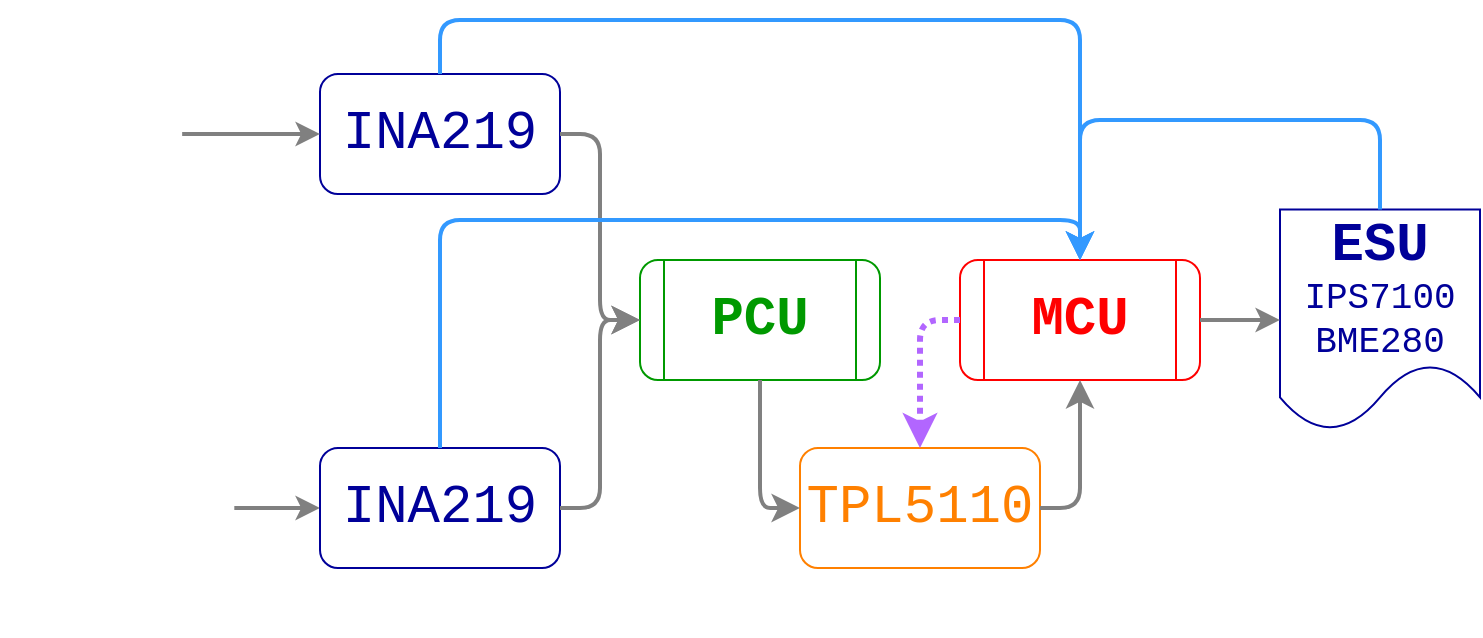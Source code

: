 <mxfile version="24.8.0">
  <diagram name="Page-1" id="bOihFSjOE4_x7sZ8LOOl">
    <mxGraphModel dx="1562" dy="601" grid="1" gridSize="10" guides="1" tooltips="1" connect="1" arrows="1" fold="1" page="1" pageScale="1" pageWidth="1169" pageHeight="827" math="0" shadow="0">
      <root>
        <mxCell id="0" />
        <mxCell id="1" parent="0" />
        <mxCell id="ul9A2aqRwKRP9_MPx5ry-4" value="&lt;font color=&quot;#000099&quot; style=&quot;font-size: 27px;&quot;&gt;INA219&lt;/font&gt;" style="rounded=1;whiteSpace=wrap;html=1;fontFamily=Courier New;fontSize=27;strokeColor=#000099;fontColor=#3333FF;" vertex="1" parent="1">
          <mxGeometry x="240" y="117" width="120" height="60" as="geometry" />
        </mxCell>
        <mxCell id="ul9A2aqRwKRP9_MPx5ry-6" value="&lt;b style=&quot;font-size: 27px;&quot;&gt;&lt;font color=&quot;#009900&quot; style=&quot;font-size: 27px;&quot;&gt;PCU&lt;/font&gt;&lt;/b&gt;" style="shape=process;whiteSpace=wrap;html=1;backgroundOutline=1;rounded=1;fontFamily=Courier New;fontSize=27;strokeColor=#009900;" vertex="1" parent="1">
          <mxGeometry x="400" y="210" width="120" height="60" as="geometry" />
        </mxCell>
        <mxCell id="ul9A2aqRwKRP9_MPx5ry-7" value="&lt;b style=&quot;font-size: 27px;&quot;&gt;&lt;font color=&quot;#ff0000&quot; style=&quot;font-size: 27px;&quot;&gt;MCU&lt;/font&gt;&lt;/b&gt;" style="shape=process;whiteSpace=wrap;html=1;backgroundOutline=1;rounded=1;fontFamily=Courier New;fontSize=27;strokeColor=#FF0000;" vertex="1" parent="1">
          <mxGeometry x="560" y="210" width="120" height="60" as="geometry" />
        </mxCell>
        <mxCell id="ul9A2aqRwKRP9_MPx5ry-9" value="&lt;font color=&quot;#ff8000&quot; style=&quot;font-size: 27px;&quot;&gt;TPL5110&lt;/font&gt;" style="rounded=1;whiteSpace=wrap;html=1;fontFamily=Courier New;fontSize=27;strokeColor=#FF8000;" vertex="1" parent="1">
          <mxGeometry x="480" y="304" width="120" height="60" as="geometry" />
        </mxCell>
        <mxCell id="ul9A2aqRwKRP9_MPx5ry-10" value="&lt;b style=&quot;font-size: 27px;&quot;&gt;ESU&lt;/b&gt;&lt;div style=&quot;font-size: 18px;&quot;&gt;&lt;font style=&quot;font-size: 18px;&quot;&gt;IPS7100&lt;/font&gt;&lt;/div&gt;&lt;div style=&quot;font-size: 18px;&quot;&gt;&lt;font style=&quot;font-size: 18px;&quot;&gt;BME280&lt;/font&gt;&lt;/div&gt;" style="shape=document;whiteSpace=wrap;html=1;boundedLbl=1;fontFamily=Courier New;fontSize=27;fontColor=#000099;strokeColor=#000099;" vertex="1" parent="1">
          <mxGeometry x="720" y="184.75" width="100" height="110.5" as="geometry" />
        </mxCell>
        <mxCell id="ul9A2aqRwKRP9_MPx5ry-16" value="" style="edgeStyle=orthogonalEdgeStyle;rounded=0;orthogonalLoop=1;jettySize=auto;html=1;fillColor=#f5f5f5;strokeColor=#808080;gradientColor=#b3b3b3;strokeWidth=2;" edge="1" parent="1" source="ul9A2aqRwKRP9_MPx5ry-11" target="ul9A2aqRwKRP9_MPx5ry-12">
          <mxGeometry relative="1" as="geometry" />
        </mxCell>
        <mxCell id="ul9A2aqRwKRP9_MPx5ry-11" value="" style="shape=image;html=1;verticalAlign=top;verticalLabelPosition=bottom;labelBackgroundColor=#ffffff;imageAspect=0;aspect=fixed;image=https://cdn2.iconfinder.com/data/icons/business-and-education-1/512/133_Solar_Panel_Energy_technology_smart_city_technology_smart-128.png;clipPath=inset(3.91% 7.81% 3.91% 7.81%);" vertex="1" parent="1">
          <mxGeometry x="80" y="270" width="117.153" height="128" as="geometry" />
        </mxCell>
        <mxCell id="ul9A2aqRwKRP9_MPx5ry-12" value="&lt;span style=&quot;font-size: 27px;&quot;&gt;&lt;font color=&quot;#000099&quot; style=&quot;font-size: 27px;&quot;&gt;INA219&lt;/font&gt;&lt;/span&gt;" style="rounded=1;whiteSpace=wrap;html=1;fontFamily=Courier New;fontSize=27;strokeColor=#000099;fontColor=#3333FF;" vertex="1" parent="1">
          <mxGeometry x="240" y="304" width="120" height="60" as="geometry" />
        </mxCell>
        <mxCell id="ul9A2aqRwKRP9_MPx5ry-1" value="" style="shape=image;html=1;verticalAlign=top;verticalLabelPosition=bottom;labelBackgroundColor=#ffffff;imageAspect=0;aspect=fixed;image=https://cdn3.iconfinder.com/data/icons/essential-pack/32/26-Battery_status-128.png;rotation=-90;shadow=0;clipPath=inset(24.22% 0% 25% 0%);" vertex="1" parent="1">
          <mxGeometry x="74.58" y="114.5" width="128" height="65" as="geometry" />
        </mxCell>
        <mxCell id="ul9A2aqRwKRP9_MPx5ry-15" value="" style="endArrow=classic;html=1;rounded=0;exitX=0.5;exitY=1;exitDx=0;exitDy=0;entryX=0;entryY=0.5;entryDx=0;entryDy=0;fillColor=#f5f5f5;strokeColor=#808080;gradientColor=#b3b3b3;strokeWidth=2;" edge="1" parent="1" source="ul9A2aqRwKRP9_MPx5ry-1" target="ul9A2aqRwKRP9_MPx5ry-4">
          <mxGeometry width="50" height="50" relative="1" as="geometry">
            <mxPoint x="400" y="365.5" as="sourcePoint" />
            <mxPoint x="450" y="315.5" as="targetPoint" />
          </mxGeometry>
        </mxCell>
        <mxCell id="ul9A2aqRwKRP9_MPx5ry-20" value="" style="edgeStyle=elbowEdgeStyle;elbow=horizontal;endArrow=classic;html=1;curved=0;rounded=1;endSize=8;startSize=8;exitX=1;exitY=0.5;exitDx=0;exitDy=0;flowAnimation=0;shadow=0;fillColor=#f5f5f5;gradientColor=#b3b3b3;strokeColor=#808080;fontSize=27;entryX=0;entryY=0.5;entryDx=0;entryDy=0;strokeWidth=2;" edge="1" parent="1" source="ul9A2aqRwKRP9_MPx5ry-4" target="ul9A2aqRwKRP9_MPx5ry-6">
          <mxGeometry width="50" height="50" relative="1" as="geometry">
            <mxPoint x="370" y="354" as="sourcePoint" />
            <mxPoint x="410" y="240" as="targetPoint" />
            <Array as="points">
              <mxPoint x="380" y="180" />
            </Array>
          </mxGeometry>
        </mxCell>
        <mxCell id="ul9A2aqRwKRP9_MPx5ry-26" value="" style="edgeStyle=elbowEdgeStyle;elbow=vertical;endArrow=classic;html=1;curved=0;rounded=1;endSize=8;startSize=8;exitX=0.5;exitY=0;exitDx=0;exitDy=0;entryX=0.5;entryY=0;entryDx=0;entryDy=0;fillColor=#cce5ff;strokeColor=#3399FF;strokeWidth=2;" edge="1" parent="1" source="ul9A2aqRwKRP9_MPx5ry-12" target="ul9A2aqRwKRP9_MPx5ry-7">
          <mxGeometry width="50" height="50" relative="1" as="geometry">
            <mxPoint x="310" y="250" as="sourcePoint" />
            <mxPoint x="450" y="230" as="targetPoint" />
            <Array as="points">
              <mxPoint x="460" y="190" />
            </Array>
          </mxGeometry>
        </mxCell>
        <mxCell id="ul9A2aqRwKRP9_MPx5ry-30" value="" style="edgeStyle=segmentEdgeStyle;endArrow=classic;html=1;curved=0;rounded=1;endSize=8;startSize=8;exitX=0.5;exitY=1;exitDx=0;exitDy=0;entryX=0;entryY=0.5;entryDx=0;entryDy=0;fillColor=#eeeeee;strokeColor=#808080;strokeWidth=2;" edge="1" parent="1" source="ul9A2aqRwKRP9_MPx5ry-6" target="ul9A2aqRwKRP9_MPx5ry-9">
          <mxGeometry width="50" height="50" relative="1" as="geometry">
            <mxPoint x="400" y="290" as="sourcePoint" />
            <mxPoint x="450" y="350" as="targetPoint" />
            <Array as="points">
              <mxPoint x="460" y="334" />
            </Array>
          </mxGeometry>
        </mxCell>
        <mxCell id="ul9A2aqRwKRP9_MPx5ry-37" value="" style="edgeStyle=elbowEdgeStyle;elbow=horizontal;endArrow=classic;html=1;curved=0;rounded=1;endSize=8;startSize=8;exitX=0.5;exitY=0;exitDx=0;exitDy=0;entryX=0.5;entryY=0;entryDx=0;entryDy=0;fillColor=#cce5ff;strokeColor=#3399FF;strokeWidth=2;" edge="1" parent="1" source="ul9A2aqRwKRP9_MPx5ry-4" target="ul9A2aqRwKRP9_MPx5ry-7">
          <mxGeometry width="50" height="50" relative="1" as="geometry">
            <mxPoint x="540" y="160" as="sourcePoint" />
            <mxPoint x="590" y="110" as="targetPoint" />
            <Array as="points">
              <mxPoint x="460" y="90" />
            </Array>
          </mxGeometry>
        </mxCell>
        <mxCell id="ul9A2aqRwKRP9_MPx5ry-39" value="" style="edgeStyle=elbowEdgeStyle;elbow=horizontal;endArrow=classic;html=1;curved=0;rounded=1;endSize=8;startSize=8;exitX=1;exitY=0.5;exitDx=0;exitDy=0;flowAnimation=0;shadow=0;fillColor=#f5f5f5;gradientColor=#b3b3b3;strokeColor=#808080;fontSize=27;entryX=0;entryY=0.5;entryDx=0;entryDy=0;strokeWidth=2;" edge="1" parent="1" source="ul9A2aqRwKRP9_MPx5ry-12" target="ul9A2aqRwKRP9_MPx5ry-6">
          <mxGeometry width="50" height="50" relative="1" as="geometry">
            <mxPoint x="370" y="132" as="sourcePoint" />
            <mxPoint x="400" y="240" as="targetPoint" />
            <Array as="points">
              <mxPoint x="380" y="290" />
            </Array>
          </mxGeometry>
        </mxCell>
        <mxCell id="ul9A2aqRwKRP9_MPx5ry-42" value="" style="endArrow=classic;html=1;rounded=0;exitX=1;exitY=0.5;exitDx=0;exitDy=0;entryX=0;entryY=0.5;entryDx=0;entryDy=0;strokeColor=#808080;strokeWidth=2;" edge="1" parent="1" source="ul9A2aqRwKRP9_MPx5ry-7" target="ul9A2aqRwKRP9_MPx5ry-10">
          <mxGeometry width="50" height="50" relative="1" as="geometry">
            <mxPoint x="890" y="250" as="sourcePoint" />
            <mxPoint x="940" y="200" as="targetPoint" />
          </mxGeometry>
        </mxCell>
        <mxCell id="ul9A2aqRwKRP9_MPx5ry-43" value="" style="edgeStyle=segmentEdgeStyle;endArrow=classic;html=1;curved=0;rounded=1;endSize=8;startSize=8;exitX=0.5;exitY=0;exitDx=0;exitDy=0;fillColor=#cce5ff;strokeColor=#3399FF;strokeWidth=2;" edge="1" parent="1" source="ul9A2aqRwKRP9_MPx5ry-10">
          <mxGeometry width="50" height="50" relative="1" as="geometry">
            <mxPoint x="400" y="290" as="sourcePoint" />
            <mxPoint x="620" y="210" as="targetPoint" />
            <Array as="points">
              <mxPoint x="770" y="140" />
              <mxPoint x="620" y="140" />
            </Array>
          </mxGeometry>
        </mxCell>
        <mxCell id="ul9A2aqRwKRP9_MPx5ry-47" value="" style="edgeStyle=segmentEdgeStyle;endArrow=classic;html=1;curved=0;rounded=1;endSize=8;startSize=8;exitX=1;exitY=0.5;exitDx=0;exitDy=0;entryX=0.5;entryY=1;entryDx=0;entryDy=0;fillColor=#eeeeee;strokeColor=#808080;strokeWidth=2;" edge="1" parent="1" source="ul9A2aqRwKRP9_MPx5ry-9" target="ul9A2aqRwKRP9_MPx5ry-7">
          <mxGeometry width="50" height="50" relative="1" as="geometry">
            <mxPoint x="400" y="290" as="sourcePoint" />
            <mxPoint x="550" y="260" as="targetPoint" />
          </mxGeometry>
        </mxCell>
        <mxCell id="ul9A2aqRwKRP9_MPx5ry-48" value="" style="edgeStyle=segmentEdgeStyle;endArrow=classic;html=1;curved=0;rounded=1;endSize=8;startSize=8;exitX=0;exitY=0.5;exitDx=0;exitDy=0;entryX=0.5;entryY=0;entryDx=0;entryDy=0;strokeColor=#B266FF;strokeWidth=3;dashed=1;dashPattern=1 1;" edge="1" parent="1" source="ul9A2aqRwKRP9_MPx5ry-7" target="ul9A2aqRwKRP9_MPx5ry-9">
          <mxGeometry width="50" height="50" relative="1" as="geometry">
            <mxPoint x="400" y="290" as="sourcePoint" />
            <mxPoint x="450" y="240" as="targetPoint" />
          </mxGeometry>
        </mxCell>
      </root>
    </mxGraphModel>
  </diagram>
</mxfile>
